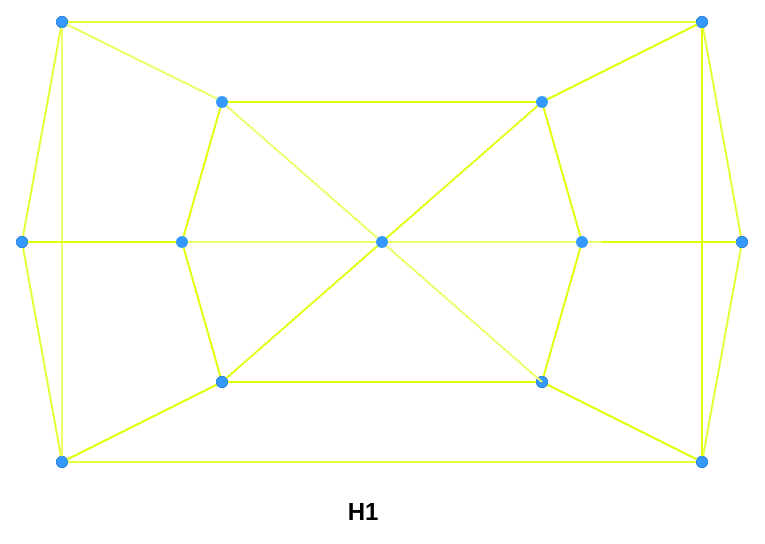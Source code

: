 <mxfile version="21.1.7" type="github">
  <diagram name="Page-1" id="YPntTSr8ZNqFE-mm75Fx">
    <mxGraphModel dx="678" dy="391" grid="1" gridSize="10" guides="1" tooltips="1" connect="1" arrows="1" fold="1" page="1" pageScale="1" pageWidth="850" pageHeight="1100" math="0" shadow="0">
      <root>
        <mxCell id="0" />
        <mxCell id="1" parent="0" />
        <mxCell id="99zHLcygiuPHGJLUHT96-3" value="" style="shape=hexagon;perimeter=hexagonPerimeter2;whiteSpace=wrap;html=1;fixedSize=1;fillColor=default;strokeColor=#e7ff37;" vertex="1" parent="1">
          <mxGeometry x="40" y="330" width="360" height="220" as="geometry" />
        </mxCell>
        <mxCell id="99zHLcygiuPHGJLUHT96-4" value="" style="shape=waypoint;sketch=0;fillStyle=solid;size=6;pointerEvents=1;points=[];fillColor=none;resizable=0;rotatable=0;perimeter=centerPerimeter;snapToPoint=1;" vertex="1" parent="1">
          <mxGeometry x="30" y="430" width="20" height="20" as="geometry" />
        </mxCell>
        <mxCell id="99zHLcygiuPHGJLUHT96-5" value="" style="shape=waypoint;sketch=0;fillStyle=solid;size=6;pointerEvents=1;points=[];fillColor=none;resizable=0;rotatable=0;perimeter=centerPerimeter;snapToPoint=1;" vertex="1" parent="1">
          <mxGeometry x="50" y="540" width="20" height="20" as="geometry" />
        </mxCell>
        <mxCell id="99zHLcygiuPHGJLUHT96-6" value="" style="shape=waypoint;sketch=0;fillStyle=solid;size=6;pointerEvents=1;points=[];fillColor=none;resizable=0;rotatable=0;perimeter=centerPerimeter;snapToPoint=1;" vertex="1" parent="1">
          <mxGeometry x="370" y="540" width="20" height="20" as="geometry" />
        </mxCell>
        <mxCell id="99zHLcygiuPHGJLUHT96-7" value="" style="shape=waypoint;sketch=0;fillStyle=solid;size=6;pointerEvents=1;points=[];fillColor=none;resizable=0;rotatable=0;perimeter=centerPerimeter;snapToPoint=1;" vertex="1" parent="1">
          <mxGeometry x="50" y="320" width="20" height="20" as="geometry" />
        </mxCell>
        <mxCell id="99zHLcygiuPHGJLUHT96-8" value="" style="shape=waypoint;sketch=0;fillStyle=solid;size=6;pointerEvents=1;points=[];fillColor=none;resizable=0;rotatable=0;perimeter=centerPerimeter;snapToPoint=1;" vertex="1" parent="1">
          <mxGeometry x="390" y="430" width="20" height="20" as="geometry" />
        </mxCell>
        <mxCell id="99zHLcygiuPHGJLUHT96-9" value="" style="shape=waypoint;sketch=0;fillStyle=solid;size=6;pointerEvents=1;points=[];fillColor=none;resizable=0;rotatable=0;perimeter=centerPerimeter;snapToPoint=1;verticalAlign=middle;" vertex="1" parent="1">
          <mxGeometry x="370" y="320" width="20" height="20" as="geometry" />
        </mxCell>
        <mxCell id="99zHLcygiuPHGJLUHT96-11" value="" style="line;strokeWidth=1;direction=south;html=1;strokeColor=#edff66;" vertex="1" parent="1">
          <mxGeometry x="55" y="330" width="10" height="220" as="geometry" />
        </mxCell>
        <mxCell id="99zHLcygiuPHGJLUHT96-21" value="" style="shape=hexagon;perimeter=hexagonPerimeter2;whiteSpace=wrap;html=1;fixedSize=1;fillColor=#FFFFFF;strokeColor=#e2ff0a;" vertex="1" parent="1">
          <mxGeometry x="120" y="370" width="200" height="140" as="geometry" />
        </mxCell>
        <mxCell id="99zHLcygiuPHGJLUHT96-41" style="edgeStyle=orthogonalEdgeStyle;rounded=0;orthogonalLoop=1;jettySize=auto;html=1;entryX=0.98;entryY=0.481;entryDx=0;entryDy=0;entryPerimeter=0;" edge="1" parent="1" source="99zHLcygiuPHGJLUHT96-9" target="99zHLcygiuPHGJLUHT96-9">
          <mxGeometry relative="1" as="geometry" />
        </mxCell>
        <mxCell id="99zHLcygiuPHGJLUHT96-46" value="" style="endArrow=none;html=1;rounded=0;entryX=0.564;entryY=0.629;entryDx=0;entryDy=0;entryPerimeter=0;strokeColor=#e2ff0a;" edge="1" parent="1" source="99zHLcygiuPHGJLUHT96-27" target="99zHLcygiuPHGJLUHT96-9">
          <mxGeometry relative="1" as="geometry">
            <mxPoint x="160" y="350" as="sourcePoint" />
            <mxPoint x="320" y="350" as="targetPoint" />
          </mxGeometry>
        </mxCell>
        <mxCell id="99zHLcygiuPHGJLUHT96-47" value="" style="endArrow=none;html=1;rounded=0;entryX=0.547;entryY=0.618;entryDx=0;entryDy=0;entryPerimeter=0;strokeColor=#e2ff0a;" edge="1" parent="1" source="99zHLcygiuPHGJLUHT96-6" target="99zHLcygiuPHGJLUHT96-9">
          <mxGeometry relative="1" as="geometry">
            <mxPoint x="200" y="430" as="sourcePoint" />
            <mxPoint x="360" y="430" as="targetPoint" />
          </mxGeometry>
        </mxCell>
        <mxCell id="99zHLcygiuPHGJLUHT96-48" value="" style="endArrow=none;html=1;rounded=0;entryX=0.544;entryY=0.648;entryDx=0;entryDy=0;entryPerimeter=0;strokeColor=#e2ff0a;" edge="1" parent="1" source="99zHLcygiuPHGJLUHT96-26" target="99zHLcygiuPHGJLUHT96-6">
          <mxGeometry relative="1" as="geometry">
            <mxPoint x="300" y="510" as="sourcePoint" />
            <mxPoint x="310" y="430" as="targetPoint" />
          </mxGeometry>
        </mxCell>
        <mxCell id="99zHLcygiuPHGJLUHT96-49" value="" style="endArrow=none;html=1;rounded=0;entryX=1;entryY=0.5;entryDx=0;entryDy=0;entryPerimeter=0;exitDx=0;exitDy=0;exitPerimeter=0;strokeColor=#e2ff0a;" edge="1" parent="1" source="99zHLcygiuPHGJLUHT96-24" target="99zHLcygiuPHGJLUHT96-11">
          <mxGeometry relative="1" as="geometry">
            <mxPoint x="150" y="430" as="sourcePoint" />
            <mxPoint x="310" y="430" as="targetPoint" />
          </mxGeometry>
        </mxCell>
        <mxCell id="99zHLcygiuPHGJLUHT96-50" value="" style="endArrow=none;html=1;rounded=0;entryDx=0;entryDy=0;entryPerimeter=0;exitX=0.103;exitY=0.992;exitDx=0;exitDy=0;exitPerimeter=0;" edge="1" parent="1" source="99zHLcygiuPHGJLUHT96-21" target="99zHLcygiuPHGJLUHT96-24">
          <mxGeometry relative="1" as="geometry">
            <mxPoint x="141" y="509" as="sourcePoint" />
            <mxPoint x="60" y="550" as="targetPoint" />
          </mxGeometry>
        </mxCell>
        <mxCell id="99zHLcygiuPHGJLUHT96-24" value="" style="shape=waypoint;sketch=0;fillStyle=solid;size=6;pointerEvents=1;points=[];fillColor=none;resizable=0;rotatable=0;perimeter=centerPerimeter;snapToPoint=1;" vertex="1" parent="1">
          <mxGeometry x="130" y="500" width="20" height="20" as="geometry" />
        </mxCell>
        <mxCell id="99zHLcygiuPHGJLUHT96-51" value="" style="endArrow=none;html=1;rounded=0;entryX=0.101;entryY=-0.002;entryDx=0;entryDy=0;entryPerimeter=0;exitX=0.381;exitY=0.367;exitDx=0;exitDy=0;exitPerimeter=0;strokeColor=#edff66;" edge="1" parent="1" source="99zHLcygiuPHGJLUHT96-7" target="99zHLcygiuPHGJLUHT96-21">
          <mxGeometry relative="1" as="geometry">
            <mxPoint x="40" y="410" as="sourcePoint" />
            <mxPoint x="200" y="410" as="targetPoint" />
          </mxGeometry>
        </mxCell>
        <mxCell id="99zHLcygiuPHGJLUHT96-52" value="" style="endArrow=none;html=1;rounded=0;entryDx=0;entryDy=0;entryPerimeter=0;" edge="1" parent="1" target="99zHLcygiuPHGJLUHT96-26">
          <mxGeometry relative="1" as="geometry">
            <mxPoint x="300" y="510" as="sourcePoint" />
            <mxPoint x="380" y="550" as="targetPoint" />
          </mxGeometry>
        </mxCell>
        <mxCell id="99zHLcygiuPHGJLUHT96-26" value="" style="shape=waypoint;sketch=0;fillStyle=solid;size=6;pointerEvents=1;points=[];fillColor=none;resizable=0;rotatable=0;perimeter=centerPerimeter;snapToPoint=1;strokeColor=#000000;" vertex="1" parent="1">
          <mxGeometry x="290" y="500" width="20" height="20" as="geometry" />
        </mxCell>
        <mxCell id="99zHLcygiuPHGJLUHT96-53" value="" style="endArrow=none;html=1;rounded=0;entryX=0.691;entryY=0.43;entryDx=0;entryDy=0;entryPerimeter=0;strokeColor=#e2ff0a;" edge="1" parent="1" source="99zHLcygiuPHGJLUHT96-8" target="99zHLcygiuPHGJLUHT96-23">
          <mxGeometry relative="1" as="geometry">
            <mxPoint x="140" y="450" as="sourcePoint" />
            <mxPoint x="300" y="450" as="targetPoint" />
          </mxGeometry>
        </mxCell>
        <mxCell id="99zHLcygiuPHGJLUHT96-54" value="" style="endArrow=none;html=1;rounded=0;entryX=0.462;entryY=0.658;entryDx=0;entryDy=0;entryPerimeter=0;strokeColor=#e2ff0a;" edge="1" parent="1" target="99zHLcygiuPHGJLUHT96-4">
          <mxGeometry relative="1" as="geometry">
            <mxPoint x="120" y="440" as="sourcePoint" />
            <mxPoint x="300" y="450" as="targetPoint" />
          </mxGeometry>
        </mxCell>
        <mxCell id="99zHLcygiuPHGJLUHT96-58" value="" style="endArrow=none;html=1;rounded=0;strokeColor=#edff66;" edge="1" parent="1" source="99zHLcygiuPHGJLUHT96-72">
          <mxGeometry relative="1" as="geometry">
            <mxPoint x="220" y="440" as="sourcePoint" />
            <mxPoint x="140" y="370" as="targetPoint" />
          </mxGeometry>
        </mxCell>
        <mxCell id="99zHLcygiuPHGJLUHT96-59" value="" style="endArrow=none;html=1;rounded=0;entryX=0.556;entryY=0.786;entryDx=0;entryDy=0;entryPerimeter=0;strokeColor=#e2ff0a;" edge="1" parent="1" source="99zHLcygiuPHGJLUHT96-27" target="99zHLcygiuPHGJLUHT96-24">
          <mxGeometry relative="1" as="geometry">
            <mxPoint x="160" y="380" as="sourcePoint" />
            <mxPoint x="320" y="380" as="targetPoint" />
          </mxGeometry>
        </mxCell>
        <mxCell id="99zHLcygiuPHGJLUHT96-62" value="" style="endArrow=none;html=1;rounded=0;exitX=0.598;exitY=0.702;exitDx=0;exitDy=0;exitPerimeter=0;strokeColor=#edff66;" edge="1" parent="1" source="99zHLcygiuPHGJLUHT96-25">
          <mxGeometry relative="1" as="geometry">
            <mxPoint x="90" y="460" as="sourcePoint" />
            <mxPoint x="330" y="440" as="targetPoint" />
          </mxGeometry>
        </mxCell>
        <mxCell id="99zHLcygiuPHGJLUHT96-23" value="" style="shape=waypoint;fillStyle=solid;size=6;pointerEvents=1;points=[];fillColor=none;resizable=0;rotatable=0;perimeter=centerPerimeter;snapToPoint=1;strokeColor=#3399FF;verticalAlign=middle;" vertex="1" parent="1">
          <mxGeometry x="310" y="430" width="20" height="20" as="geometry" />
        </mxCell>
        <mxCell id="99zHLcygiuPHGJLUHT96-64" value="" style="shape=waypoint;sketch=0;fillStyle=solid;size=6;pointerEvents=1;points=[];fillColor=none;resizable=0;rotatable=0;perimeter=centerPerimeter;snapToPoint=1;strokeColor=#3399ff;" vertex="1" parent="1">
          <mxGeometry x="290" y="500" width="20" height="20" as="geometry" />
        </mxCell>
        <mxCell id="99zHLcygiuPHGJLUHT96-65" value="" style="shape=waypoint;sketch=0;fillStyle=solid;size=6;pointerEvents=1;points=[];fillColor=none;resizable=0;rotatable=0;perimeter=centerPerimeter;snapToPoint=1;strokeColor=#3399ff;" vertex="1" parent="1">
          <mxGeometry x="370" y="540" width="20" height="20" as="geometry" />
        </mxCell>
        <mxCell id="99zHLcygiuPHGJLUHT96-66" value="" style="shape=waypoint;sketch=0;fillStyle=solid;size=6;pointerEvents=1;points=[];fillColor=none;resizable=0;rotatable=0;perimeter=centerPerimeter;snapToPoint=1;strokeColor=#3399ff;" vertex="1" parent="1">
          <mxGeometry x="390" y="430" width="20" height="20" as="geometry" />
        </mxCell>
        <mxCell id="99zHLcygiuPHGJLUHT96-67" value="" style="shape=waypoint;sketch=0;fillStyle=solid;size=6;pointerEvents=1;points=[];fillColor=none;resizable=0;rotatable=0;perimeter=centerPerimeter;snapToPoint=1;verticalAlign=middle;strokeColor=#3399ff;" vertex="1" parent="1">
          <mxGeometry x="370" y="320" width="20" height="20" as="geometry" />
        </mxCell>
        <mxCell id="99zHLcygiuPHGJLUHT96-68" value="" style="shape=waypoint;sketch=0;fillStyle=solid;size=6;pointerEvents=1;points=[];fillColor=none;resizable=0;rotatable=0;perimeter=centerPerimeter;snapToPoint=1;strokeColor=#3399ff;" vertex="1" parent="1">
          <mxGeometry x="50" y="320" width="20" height="20" as="geometry" />
        </mxCell>
        <mxCell id="99zHLcygiuPHGJLUHT96-69" value="" style="shape=waypoint;sketch=0;fillStyle=solid;size=6;pointerEvents=1;points=[];fillColor=none;resizable=0;rotatable=0;perimeter=centerPerimeter;snapToPoint=1;strokeColor=#3399ff;" vertex="1" parent="1">
          <mxGeometry x="30" y="430" width="20" height="20" as="geometry" />
        </mxCell>
        <mxCell id="99zHLcygiuPHGJLUHT96-70" value="" style="shape=waypoint;sketch=0;fillStyle=solid;size=6;pointerEvents=1;points=[];fillColor=none;resizable=0;rotatable=0;perimeter=centerPerimeter;snapToPoint=1;strokeColor=#3399ff;" vertex="1" parent="1">
          <mxGeometry x="50" y="540" width="20" height="20" as="geometry" />
        </mxCell>
        <mxCell id="99zHLcygiuPHGJLUHT96-71" value="" style="shape=waypoint;sketch=0;fillStyle=solid;size=6;pointerEvents=1;points=[];fillColor=none;resizable=0;rotatable=0;perimeter=centerPerimeter;snapToPoint=1;strokeColor=#3399ff;" vertex="1" parent="1">
          <mxGeometry x="130" y="500" width="20" height="20" as="geometry" />
        </mxCell>
        <mxCell id="99zHLcygiuPHGJLUHT96-22" value="" style="shape=waypoint;sketch=0;fillStyle=solid;size=6;pointerEvents=1;points=[];fillColor=none;resizable=0;rotatable=0;perimeter=centerPerimeter;snapToPoint=1;strokeColor=#3399ff;" vertex="1" parent="1">
          <mxGeometry x="130" y="360" width="20" height="20" as="geometry" />
        </mxCell>
        <mxCell id="99zHLcygiuPHGJLUHT96-27" value="" style="shape=waypoint;sketch=0;fillStyle=solid;size=6;pointerEvents=1;points=[];fillColor=none;resizable=0;rotatable=0;perimeter=centerPerimeter;snapToPoint=1;strokeColor=#3399ff;" vertex="1" parent="1">
          <mxGeometry x="290" y="360" width="20" height="20" as="geometry" />
        </mxCell>
        <mxCell id="99zHLcygiuPHGJLUHT96-73" value="" style="endArrow=none;html=1;rounded=0;strokeColor=#edff66;" edge="1" parent="1" source="99zHLcygiuPHGJLUHT96-26" target="99zHLcygiuPHGJLUHT96-72">
          <mxGeometry relative="1" as="geometry">
            <mxPoint x="300" y="510" as="sourcePoint" />
            <mxPoint x="140" y="370" as="targetPoint" />
          </mxGeometry>
        </mxCell>
        <mxCell id="99zHLcygiuPHGJLUHT96-72" value="" style="shape=waypoint;sketch=0;fillStyle=solid;size=6;pointerEvents=1;points=[];fillColor=none;resizable=0;rotatable=0;perimeter=centerPerimeter;snapToPoint=1;strokeColor=#3399ff;" vertex="1" parent="1">
          <mxGeometry x="210" y="430" width="20" height="20" as="geometry" />
        </mxCell>
        <mxCell id="99zHLcygiuPHGJLUHT96-25" value="" style="shape=waypoint;sketch=0;fillStyle=solid;size=6;pointerEvents=1;points=[];fillColor=none;resizable=0;rotatable=0;perimeter=centerPerimeter;snapToPoint=1;strokeColor=#3399ff;" vertex="1" parent="1">
          <mxGeometry x="110" y="430" width="20" height="20" as="geometry" />
        </mxCell>
        <mxCell id="99zHLcygiuPHGJLUHT96-74" value="&lt;b&gt;H1&lt;/b&gt;" style="text;html=1;align=center;verticalAlign=middle;resizable=0;points=[];autosize=1;strokeColor=none;fillColor=none;" vertex="1" parent="1">
          <mxGeometry x="190" y="560" width="40" height="30" as="geometry" />
        </mxCell>
      </root>
    </mxGraphModel>
  </diagram>
</mxfile>
